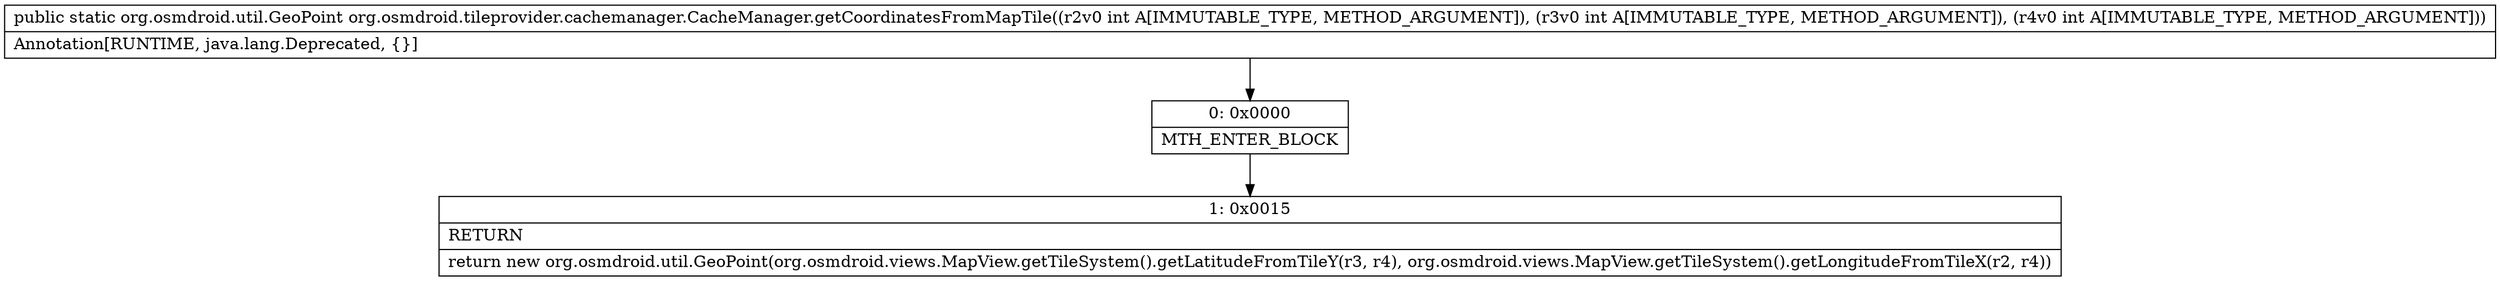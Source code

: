 digraph "CFG fororg.osmdroid.tileprovider.cachemanager.CacheManager.getCoordinatesFromMapTile(III)Lorg\/osmdroid\/util\/GeoPoint;" {
Node_0 [shape=record,label="{0\:\ 0x0000|MTH_ENTER_BLOCK\l}"];
Node_1 [shape=record,label="{1\:\ 0x0015|RETURN\l|return new org.osmdroid.util.GeoPoint(org.osmdroid.views.MapView.getTileSystem().getLatitudeFromTileY(r3, r4), org.osmdroid.views.MapView.getTileSystem().getLongitudeFromTileX(r2, r4))\l}"];
MethodNode[shape=record,label="{public static org.osmdroid.util.GeoPoint org.osmdroid.tileprovider.cachemanager.CacheManager.getCoordinatesFromMapTile((r2v0 int A[IMMUTABLE_TYPE, METHOD_ARGUMENT]), (r3v0 int A[IMMUTABLE_TYPE, METHOD_ARGUMENT]), (r4v0 int A[IMMUTABLE_TYPE, METHOD_ARGUMENT]))  | Annotation[RUNTIME, java.lang.Deprecated, \{\}]\l}"];
MethodNode -> Node_0;
Node_0 -> Node_1;
}

